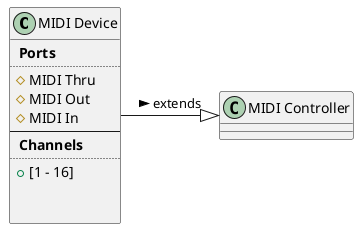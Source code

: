 @startuml
class "MIDI Device" as midi {
  ** Ports **
  ..
  # MIDI Thru
  # MIDI Out
  # MIDI In
  --
  ** Channels **
  ..
  + [1 - 16]
  

}

class "MIDI Controller" as midicntrl {
}


midi -|> midicntrl : extends >

@enduml
